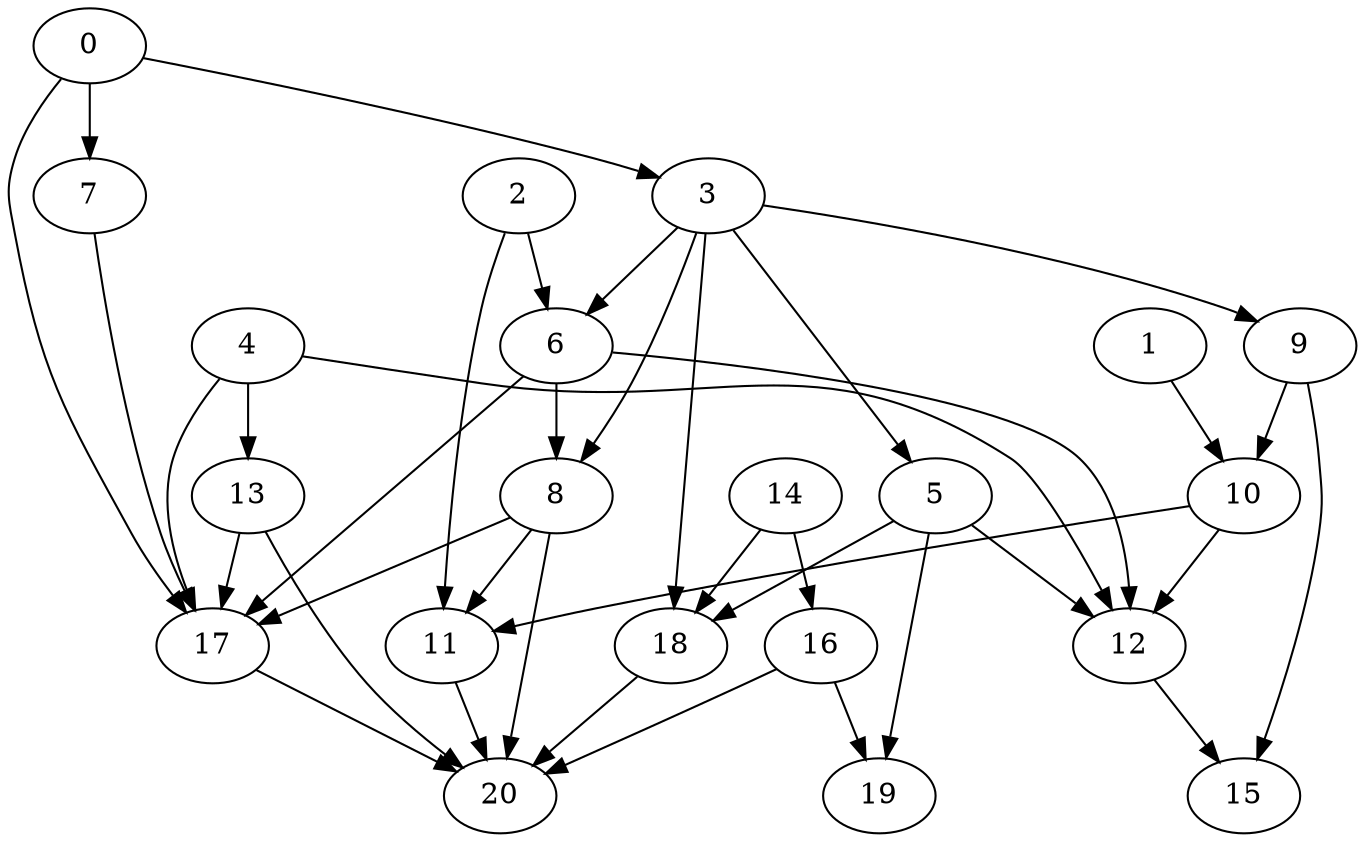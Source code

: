 digraph "Random_Nodes_21_Density_1.81_CCR_10.00_WeightType_Random" {
	graph ["Duplicate states"=0,
		GraphType=Random,
		"Max states in OPEN"=0,
		Modes="120000ms; topo-ordered tasks, ; Pruning: task equivalence, fixed order ready list, ; F-value: ; Optimisation: best schedule length (\
SL) optimisation on equal, ",
		NumberOfTasks=21,
		"Pruned using list schedule length"=9198663,
		"States removed from OPEN"=0,
		TargetSystem="Homogeneous-2",
		"Time to schedule (ms)"=7624,
		"Total idle time"=64,
		"Total schedule length"=108,
		"Total sequential time"=150,
		"Total states created"=22383665
	];
	0	["Finish time"=17,
		Processor=0,
		"Start time"=7,
		Weight=10];
	3	["Finish time"=24,
		Processor=0,
		"Start time"=17,
		Weight=7];
	0 -> 3	[Weight=59];
	7	["Finish time"=91,
		Processor=1,
		"Start time"=83,
		Weight=8];
	0 -> 7	[Weight=66];
	17	["Finish time"=106,
		Processor=1,
		"Start time"=100,
		Weight=6];
	0 -> 17	[Weight=26];
	9	["Finish time"=61,
		Processor=0,
		"Start time"=52,
		Weight=9];
	3 -> 9	[Weight=46];
	5	["Finish time"=48,
		Processor=0,
		"Start time"=44,
		Weight=4];
	3 -> 5	[Weight=13];
	6	["Finish time"=34,
		Processor=0,
		"Start time"=24,
		Weight=10];
	3 -> 6	[Weight=66];
	8	["Finish time"=44,
		Processor=0,
		"Start time"=34,
		Weight=10];
	3 -> 8	[Weight=26];
	18	["Finish time"=96,
		Processor=1,
		"Start time"=91,
		Weight=5];
	3 -> 18	[Weight=26];
	1	["Finish time"=68,
		Processor=0,
		"Start time"=61,
		Weight=7];
	10	["Finish time"=76,
		Processor=0,
		"Start time"=68,
		Weight=8];
	1 -> 10	[Weight=66];
	9 -> 10	[Weight=33];
	15	["Finish time"=106,
		Processor=0,
		"Start time"=96,
		Weight=10];
	9 -> 15	[Weight=13];
	2	["Finish time"=7,
		Processor=0,
		"Start time"=0,
		Weight=7];
	2 -> 6	[Weight=26];
	11	["Finish time"=86,
		Processor=0,
		"Start time"=76,
		Weight=10];
	2 -> 11	[Weight=20];
	12	["Finish time"=96,
		Processor=0,
		"Start time"=86,
		Weight=10];
	5 -> 12	[Weight=59];
	5 -> 18	[Weight=39];
	19	["Finish time"=52,
		Processor=0,
		"Start time"=48,
		Weight=4];
	5 -> 19	[Weight=53];
	6 -> 8	[Weight=33];
	6 -> 12	[Weight=53];
	6 -> 17	[Weight=66];
	4	["Finish time"=13,
		Processor=1,
		"Start time"=11,
		Weight=2];
	4 -> 12	[Weight=59];
	13	["Finish time"=23,
		Processor=1,
		"Start time"=13,
		Weight=10];
	4 -> 13	[Weight=26];
	4 -> 17	[Weight=66];
	10 -> 12	[Weight=53];
	10 -> 11	[Weight=33];
	14	["Finish time"=3,
		Processor=1,
		"Start time"=0,
		Weight=3];
	14 -> 18	[Weight=46];
	16	["Finish time"=11,
		Processor=1,
		"Start time"=3,
		Weight=8];
	14 -> 16	[Weight=53];
	8 -> 11	[Weight=20];
	8 -> 17	[Weight=46];
	20	["Finish time"=108,
		Processor=1,
		"Start time"=106,
		Weight=2];
	8 -> 20	[Weight=59];
	12 -> 15	[Weight=46];
	13 -> 17	[Weight=33];
	13 -> 20	[Weight=33];
	18 -> 20	[Weight=46];
	7 -> 17	[Weight=20];
	16 -> 19	[Weight=26];
	16 -> 20	[Weight=20];
	11 -> 20	[Weight=13];
	17 -> 20	[Weight=13];
}
